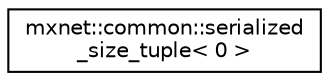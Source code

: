 digraph "Graphical Class Hierarchy"
{
  edge [fontname="Helvetica",fontsize="10",labelfontname="Helvetica",labelfontsize="10"];
  node [fontname="Helvetica",fontsize="10",shape=record];
  rankdir="LR";
  Node1 [label="mxnet::common::serialized\l_size_tuple\< 0 \>",height=0.2,width=0.4,color="black", fillcolor="white", style="filled",URL="$structmxnet_1_1common_1_1serialized__size__tuple_3_010_01_4.html"];
}
